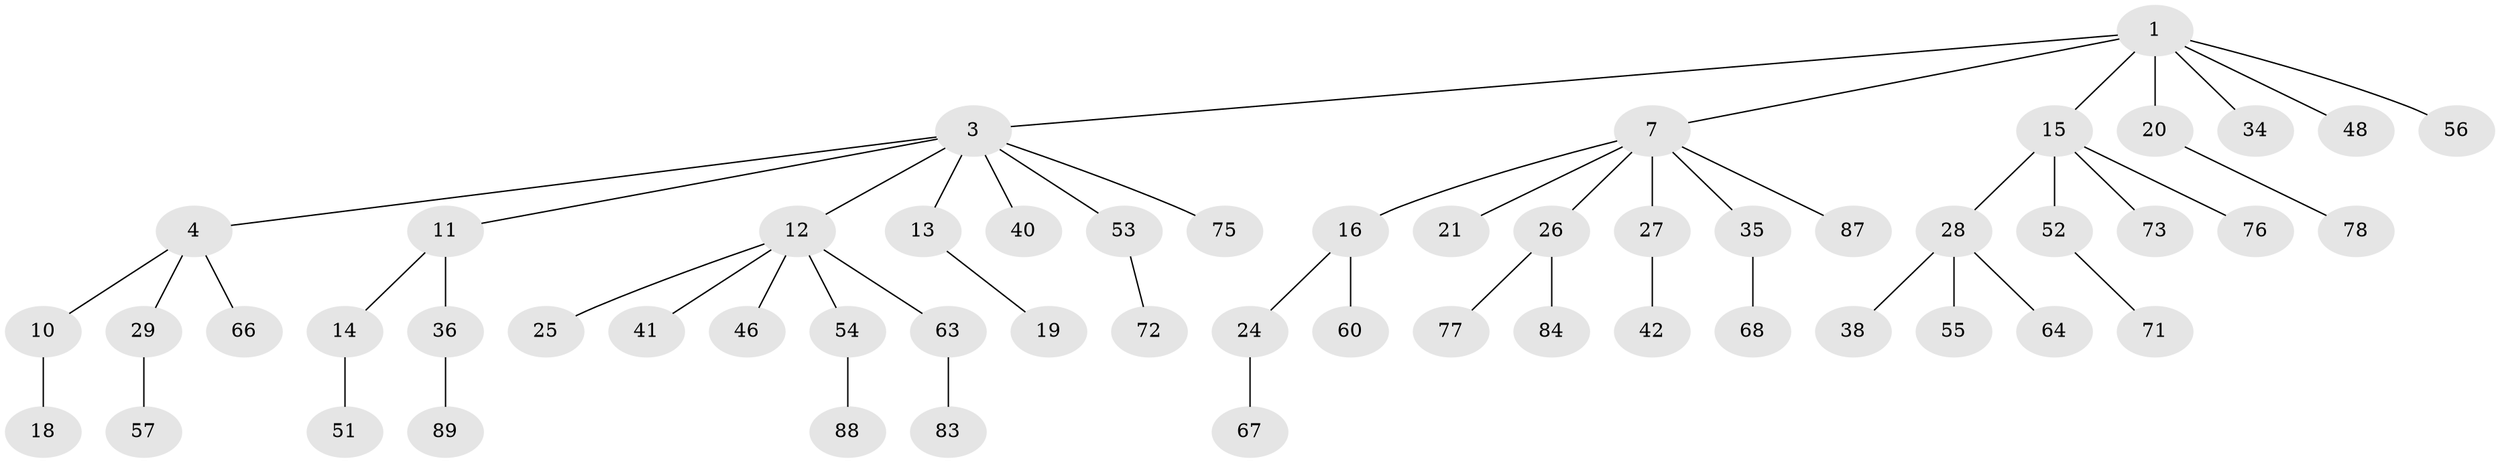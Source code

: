 // original degree distribution, {3: 0.11827956989247312, 6: 0.010752688172043012, 5: 0.043010752688172046, 4: 0.06451612903225806, 2: 0.3225806451612903, 1: 0.44086021505376344}
// Generated by graph-tools (version 1.1) at 2025/19/03/04/25 18:19:22]
// undirected, 55 vertices, 54 edges
graph export_dot {
graph [start="1"]
  node [color=gray90,style=filled];
  1 [super="+2"];
  3 [super="+5"];
  4 [super="+47"];
  7 [super="+8+9"];
  10;
  11;
  12 [super="+17"];
  13 [super="+86+43"];
  14;
  15 [super="+22+32"];
  16 [super="+69+45"];
  18;
  19;
  20;
  21 [super="+74+59"];
  24;
  25;
  26 [super="+93+33"];
  27;
  28 [super="+30"];
  29;
  34 [super="+50"];
  35 [super="+37"];
  36 [super="+58"];
  38 [super="+65"];
  40;
  41;
  42;
  46 [super="+49"];
  48;
  51 [super="+70"];
  52;
  53;
  54 [super="+85"];
  55;
  56 [super="+62"];
  57;
  60;
  63;
  64 [super="+91"];
  66;
  67;
  68;
  71;
  72;
  73;
  75;
  76 [super="+82"];
  77;
  78;
  83;
  84;
  87;
  88;
  89;
  1 -- 7;
  1 -- 15;
  1 -- 48;
  1 -- 34;
  1 -- 3;
  1 -- 20;
  1 -- 56;
  3 -- 4;
  3 -- 11;
  3 -- 75;
  3 -- 53;
  3 -- 40;
  3 -- 12;
  3 -- 13;
  4 -- 10;
  4 -- 29;
  4 -- 66;
  7 -- 35;
  7 -- 26;
  7 -- 16;
  7 -- 21;
  7 -- 87;
  7 -- 27;
  10 -- 18;
  11 -- 14;
  11 -- 36;
  12 -- 46;
  12 -- 54;
  12 -- 25;
  12 -- 41;
  12 -- 63;
  13 -- 19;
  14 -- 51;
  15 -- 52;
  15 -- 73;
  15 -- 28;
  15 -- 76;
  16 -- 24;
  16 -- 60;
  20 -- 78;
  24 -- 67;
  26 -- 84;
  26 -- 77;
  27 -- 42;
  28 -- 38;
  28 -- 64;
  28 -- 55;
  29 -- 57;
  35 -- 68;
  36 -- 89;
  52 -- 71;
  53 -- 72;
  54 -- 88;
  63 -- 83;
}
